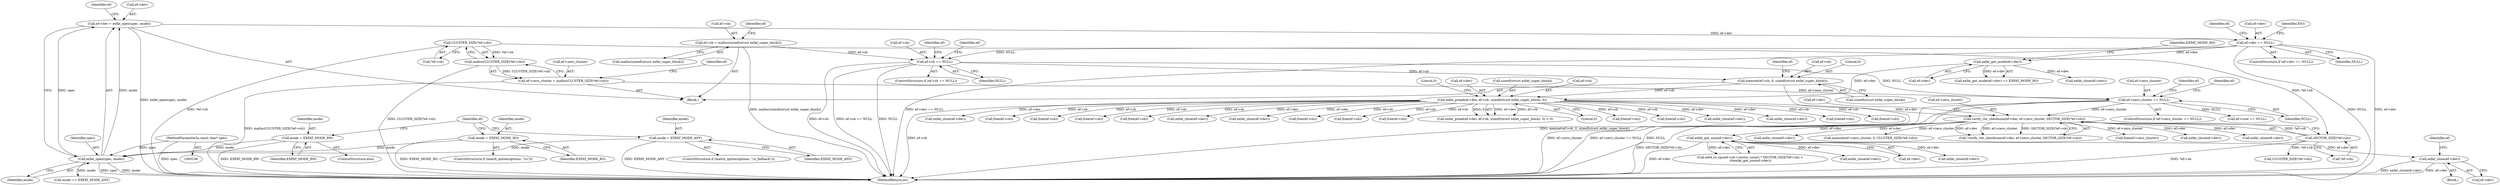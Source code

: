 digraph "0_exfat_2e86ae5f81da11f11673d0546efb525af02b7786@pointer" {
"1000522" [label="(Call,exfat_close(ef->dev))"];
"1000499" [label="(Call,exfat_get_size(ef->dev))"];
"1000364" [label="(Call,verify_vbr_checksum(ef->dev, ef->zero_cluster, SECTOR_SIZE(*ef->sb)))"];
"1000213" [label="(Call,exfat_pread(ef->dev, ef->sb, sizeof(struct exfat_super_block), 0))"];
"1000159" [label="(Call,exfat_get_mode(ef->dev))"];
"1000149" [label="(Call,ef->dev == NULL)"];
"1000141" [label="(Call,ef->dev = exfat_open(spec, mode))"];
"1000145" [label="(Call,exfat_open(spec, mode))"];
"1000108" [label="(MethodParameterIn,const char* spec)"];
"1000138" [label="(Call,mode = EXFAT_MODE_RW)"];
"1000126" [label="(Call,mode = EXFAT_MODE_RO)"];
"1000134" [label="(Call,mode = EXFAT_MODE_ANY)"];
"1000204" [label="(Call,memset(ef->sb, 0, sizeof(struct exfat_super_block)))"];
"1000189" [label="(Call,ef->sb == NULL)"];
"1000181" [label="(Call,ef->sb = malloc(sizeof(struct exfat_super_block)))"];
"1000343" [label="(Call,ef->zero_cluster == NULL)"];
"1000332" [label="(Call,ef->zero_cluster = malloc(CLUSTER_SIZE(*ef->sb)))"];
"1000336" [label="(Call,malloc(CLUSTER_SIZE(*ef->sb)))"];
"1000337" [label="(Call,CLUSTER_SIZE(*ef->sb))"];
"1000371" [label="(Call,SECTOR_SIZE(*ef->sb))"];
"1000309" [label="(Call,exfat_close(ef->dev))"];
"1000146" [label="(Identifier,spec)"];
"1000145" [label="(Call,exfat_open(spec, mode))"];
"1000333" [label="(Call,ef->zero_cluster)"];
"1000332" [label="(Call,ef->zero_cluster = malloc(CLUSTER_SIZE(*ef->sb)))"];
"1000486" [label="(Call,le64_to_cpu(ef->sb->sector_count) * SECTOR_SIZE(*ef->sb) >\n \t\t\texfat_get_size(ef->dev))"];
"1000193" [label="(Identifier,NULL)"];
"1000150" [label="(Call,ef->dev)"];
"1000364" [label="(Call,verify_vbr_checksum(ef->dev, ef->zero_cluster, SECTOR_SIZE(*ef->sb)))"];
"1000163" [label="(Identifier,EXFAT_MODE_RO)"];
"1000166" [label="(Call,mode == EXFAT_MODE_ANY)"];
"1000181" [label="(Call,ef->sb = malloc(sizeof(struct exfat_super_block)))"];
"1000134" [label="(Call,mode = EXFAT_MODE_ANY)"];
"1000190" [label="(Call,ef->sb)"];
"1000159" [label="(Call,exfat_get_mode(ef->dev))"];
"1000343" [label="(Call,ef->zero_cluster == NULL)"];
"1000512" [label="(Call,ef->root == NULL)"];
"1000225" [label="(Call,exfat_close(ef->dev))"];
"1000517" [label="(Block,)"];
"1000694" [label="(Call,exfat_close(ef->dev))"];
"1000254" [label="(Call,free(ef->sb))"];
"1000188" [label="(ControlStructure,if (ef->sb == NULL))"];
"1000158" [label="(Call,exfat_get_mode(ef->dev) == EXFAT_MODE_RO)"];
"1000500" [label="(Call,ef->dev)"];
"1000447" [label="(Call,free(ef->sb))"];
"1000351" [label="(Identifier,ef)"];
"1000213" [label="(Call,exfat_pread(ef->dev, ef->sb, sizeof(struct exfat_super_block), 0))"];
"1000215" [label="(Identifier,ef)"];
"1000205" [label="(Call,ef->sb)"];
"1000139" [label="(Identifier,mode)"];
"1000499" [label="(Call,exfat_get_size(ef->dev))"];
"1000336" [label="(Call,malloc(CLUSTER_SIZE(*ef->sb)))"];
"1000347" [label="(Identifier,NULL)"];
"1000130" [label="(ControlStructure,if (match_option(options, \"ro_fallback\")))"];
"1000283" [label="(Call,free(ef->sb))"];
"1000212" [label="(Call,exfat_pread(ef->dev, ef->sb, sizeof(struct exfat_super_block), 0) < 0)"];
"1000189" [label="(Call,ef->sb == NULL)"];
"1000222" [label="(Literal,0)"];
"1000526" [label="(Call,free(ef->sb))"];
"1000206" [label="(Identifier,ef)"];
"1000338" [label="(Call,*ef->sb)"];
"1000147" [label="(Identifier,mode)"];
"1000528" [label="(Identifier,ef)"];
"1000138" [label="(Call,mode = EXFAT_MODE_RW)"];
"1000108" [label="(MethodParameterIn,const char* spec)"];
"1000229" [label="(Call,free(ef->sb))"];
"1000223" [label="(Literal,0)"];
"1000363" [label="(Call,!verify_vbr_checksum(ef->dev, ef->zero_cluster, SECTOR_SIZE(*ef->sb)))"];
"1000349" [label="(Call,exfat_close(ef->dev))"];
"1000153" [label="(Identifier,NULL)"];
"1000377" [label="(Call,free(ef->zero_cluster))"];
"1000156" [label="(Identifier,EIO)"];
"1000110" [label="(Block,)"];
"1000371" [label="(Call,SECTOR_SIZE(*ef->sb))"];
"1000368" [label="(Call,ef->zero_cluster)"];
"1000182" [label="(Call,ef->sb)"];
"1000427" [label="(Call,exfat_close(ef->dev))"];
"1000344" [label="(Call,ef->zero_cluster)"];
"1000140" [label="(Identifier,EXFAT_MODE_RW)"];
"1000185" [label="(Call,malloc(sizeof(struct exfat_super_block)))"];
"1000209" [label="(Call,sizeof(struct exfat_super_block))"];
"1000372" [label="(Call,*ef->sb)"];
"1000161" [label="(Identifier,ef)"];
"1000137" [label="(ControlStructure,else)"];
"1000342" [label="(ControlStructure,if (ef->zero_cluster == NULL))"];
"1000122" [label="(ControlStructure,if (match_option(options, \"ro\")))"];
"1000204" [label="(Call,memset(ef->sb, 0, sizeof(struct exfat_super_block)))"];
"1000136" [label="(Identifier,EXFAT_MODE_ANY)"];
"1000143" [label="(Identifier,ef)"];
"1000381" [label="(Call,exfat_close(ef->dev))"];
"1000522" [label="(Call,exfat_close(ef->dev))"];
"1000214" [label="(Call,ef->dev)"];
"1000195" [label="(Call,exfat_close(ef->dev))"];
"1000208" [label="(Literal,0)"];
"1000128" [label="(Identifier,EXFAT_MODE_RO)"];
"1000397" [label="(Call,CLUSTER_SIZE(*ef->sb))"];
"1000191" [label="(Identifier,ef)"];
"1000365" [label="(Call,ef->dev)"];
"1000149" [label="(Call,ef->dev == NULL)"];
"1000151" [label="(Identifier,ef)"];
"1000272" [label="(Call,exfat_close(ef->dev))"];
"1000141" [label="(Call,ef->dev = exfat_open(spec, mode))"];
"1000523" [label="(Call,ef->dev)"];
"1000366" [label="(Identifier,ef)"];
"1000160" [label="(Call,ef->dev)"];
"1000698" [label="(Call,free(ef->sb))"];
"1000142" [label="(Call,ef->dev)"];
"1000353" [label="(Call,free(ef->sb))"];
"1000705" [label="(MethodReturn,int)"];
"1000467" [label="(Call,exfat_close(ef->dev))"];
"1000197" [label="(Identifier,ef)"];
"1000250" [label="(Call,exfat_close(ef->dev))"];
"1000385" [label="(Call,free(ef->sb))"];
"1000611" [label="(Call,free(ef->sb))"];
"1000126" [label="(Call,mode = EXFAT_MODE_RO)"];
"1000325" [label="(Call,free(ef->sb))"];
"1000127" [label="(Identifier,mode)"];
"1000148" [label="(ControlStructure,if (ef->dev == NULL))"];
"1000478" [label="(Call,free(ef->sb))"];
"1000135" [label="(Identifier,mode)"];
"1000220" [label="(Call,sizeof(struct exfat_super_block))"];
"1000337" [label="(Call,CLUSTER_SIZE(*ef->sb))"];
"1000607" [label="(Call,exfat_close(ef->dev))"];
"1000345" [label="(Identifier,ef)"];
"1000392" [label="(Call,memset(ef->zero_cluster, 0, CLUSTER_SIZE(*ef->sb)))"];
"1000217" [label="(Call,ef->sb)"];
"1000522" -> "1000517"  [label="AST: "];
"1000522" -> "1000523"  [label="CFG: "];
"1000523" -> "1000522"  [label="AST: "];
"1000528" -> "1000522"  [label="CFG: "];
"1000522" -> "1000705"  [label="DDG: exfat_close(ef->dev)"];
"1000522" -> "1000705"  [label="DDG: ef->dev"];
"1000499" -> "1000522"  [label="DDG: ef->dev"];
"1000499" -> "1000486"  [label="AST: "];
"1000499" -> "1000500"  [label="CFG: "];
"1000500" -> "1000499"  [label="AST: "];
"1000486" -> "1000499"  [label="CFG: "];
"1000499" -> "1000705"  [label="DDG: ef->dev"];
"1000499" -> "1000486"  [label="DDG: ef->dev"];
"1000364" -> "1000499"  [label="DDG: ef->dev"];
"1000499" -> "1000607"  [label="DDG: ef->dev"];
"1000499" -> "1000694"  [label="DDG: ef->dev"];
"1000364" -> "1000363"  [label="AST: "];
"1000364" -> "1000371"  [label="CFG: "];
"1000365" -> "1000364"  [label="AST: "];
"1000368" -> "1000364"  [label="AST: "];
"1000371" -> "1000364"  [label="AST: "];
"1000363" -> "1000364"  [label="CFG: "];
"1000364" -> "1000705"  [label="DDG: SECTOR_SIZE(*ef->sb)"];
"1000364" -> "1000363"  [label="DDG: ef->dev"];
"1000364" -> "1000363"  [label="DDG: ef->zero_cluster"];
"1000364" -> "1000363"  [label="DDG: SECTOR_SIZE(*ef->sb)"];
"1000213" -> "1000364"  [label="DDG: ef->dev"];
"1000343" -> "1000364"  [label="DDG: ef->zero_cluster"];
"1000371" -> "1000364"  [label="DDG: *ef->sb"];
"1000364" -> "1000377"  [label="DDG: ef->zero_cluster"];
"1000364" -> "1000381"  [label="DDG: ef->dev"];
"1000364" -> "1000392"  [label="DDG: ef->zero_cluster"];
"1000364" -> "1000427"  [label="DDG: ef->dev"];
"1000364" -> "1000467"  [label="DDG: ef->dev"];
"1000213" -> "1000212"  [label="AST: "];
"1000213" -> "1000222"  [label="CFG: "];
"1000214" -> "1000213"  [label="AST: "];
"1000217" -> "1000213"  [label="AST: "];
"1000220" -> "1000213"  [label="AST: "];
"1000222" -> "1000213"  [label="AST: "];
"1000223" -> "1000213"  [label="CFG: "];
"1000213" -> "1000705"  [label="DDG: ef->sb"];
"1000213" -> "1000212"  [label="DDG: ef->dev"];
"1000213" -> "1000212"  [label="DDG: ef->sb"];
"1000213" -> "1000212"  [label="DDG: 0"];
"1000159" -> "1000213"  [label="DDG: ef->dev"];
"1000204" -> "1000213"  [label="DDG: ef->sb"];
"1000213" -> "1000225"  [label="DDG: ef->dev"];
"1000213" -> "1000229"  [label="DDG: ef->sb"];
"1000213" -> "1000250"  [label="DDG: ef->dev"];
"1000213" -> "1000254"  [label="DDG: ef->sb"];
"1000213" -> "1000272"  [label="DDG: ef->dev"];
"1000213" -> "1000283"  [label="DDG: ef->sb"];
"1000213" -> "1000309"  [label="DDG: ef->dev"];
"1000213" -> "1000325"  [label="DDG: ef->sb"];
"1000213" -> "1000349"  [label="DDG: ef->dev"];
"1000213" -> "1000353"  [label="DDG: ef->sb"];
"1000213" -> "1000385"  [label="DDG: ef->sb"];
"1000213" -> "1000447"  [label="DDG: ef->sb"];
"1000213" -> "1000478"  [label="DDG: ef->sb"];
"1000213" -> "1000526"  [label="DDG: ef->sb"];
"1000213" -> "1000611"  [label="DDG: ef->sb"];
"1000213" -> "1000698"  [label="DDG: ef->sb"];
"1000159" -> "1000158"  [label="AST: "];
"1000159" -> "1000160"  [label="CFG: "];
"1000160" -> "1000159"  [label="AST: "];
"1000163" -> "1000159"  [label="CFG: "];
"1000159" -> "1000158"  [label="DDG: ef->dev"];
"1000149" -> "1000159"  [label="DDG: ef->dev"];
"1000159" -> "1000195"  [label="DDG: ef->dev"];
"1000149" -> "1000148"  [label="AST: "];
"1000149" -> "1000153"  [label="CFG: "];
"1000150" -> "1000149"  [label="AST: "];
"1000153" -> "1000149"  [label="AST: "];
"1000156" -> "1000149"  [label="CFG: "];
"1000161" -> "1000149"  [label="CFG: "];
"1000149" -> "1000705"  [label="DDG: ef->dev == NULL"];
"1000149" -> "1000705"  [label="DDG: NULL"];
"1000149" -> "1000705"  [label="DDG: ef->dev"];
"1000141" -> "1000149"  [label="DDG: ef->dev"];
"1000149" -> "1000189"  [label="DDG: NULL"];
"1000141" -> "1000110"  [label="AST: "];
"1000141" -> "1000145"  [label="CFG: "];
"1000142" -> "1000141"  [label="AST: "];
"1000145" -> "1000141"  [label="AST: "];
"1000151" -> "1000141"  [label="CFG: "];
"1000141" -> "1000705"  [label="DDG: exfat_open(spec, mode)"];
"1000145" -> "1000141"  [label="DDG: spec"];
"1000145" -> "1000141"  [label="DDG: mode"];
"1000145" -> "1000147"  [label="CFG: "];
"1000146" -> "1000145"  [label="AST: "];
"1000147" -> "1000145"  [label="AST: "];
"1000145" -> "1000705"  [label="DDG: spec"];
"1000145" -> "1000705"  [label="DDG: mode"];
"1000108" -> "1000145"  [label="DDG: spec"];
"1000138" -> "1000145"  [label="DDG: mode"];
"1000126" -> "1000145"  [label="DDG: mode"];
"1000134" -> "1000145"  [label="DDG: mode"];
"1000145" -> "1000166"  [label="DDG: mode"];
"1000108" -> "1000106"  [label="AST: "];
"1000108" -> "1000705"  [label="DDG: spec"];
"1000138" -> "1000137"  [label="AST: "];
"1000138" -> "1000140"  [label="CFG: "];
"1000139" -> "1000138"  [label="AST: "];
"1000140" -> "1000138"  [label="AST: "];
"1000143" -> "1000138"  [label="CFG: "];
"1000138" -> "1000705"  [label="DDG: EXFAT_MODE_RW"];
"1000126" -> "1000122"  [label="AST: "];
"1000126" -> "1000128"  [label="CFG: "];
"1000127" -> "1000126"  [label="AST: "];
"1000128" -> "1000126"  [label="AST: "];
"1000143" -> "1000126"  [label="CFG: "];
"1000126" -> "1000705"  [label="DDG: EXFAT_MODE_RO"];
"1000134" -> "1000130"  [label="AST: "];
"1000134" -> "1000136"  [label="CFG: "];
"1000135" -> "1000134"  [label="AST: "];
"1000136" -> "1000134"  [label="AST: "];
"1000143" -> "1000134"  [label="CFG: "];
"1000134" -> "1000705"  [label="DDG: EXFAT_MODE_ANY"];
"1000204" -> "1000110"  [label="AST: "];
"1000204" -> "1000209"  [label="CFG: "];
"1000205" -> "1000204"  [label="AST: "];
"1000208" -> "1000204"  [label="AST: "];
"1000209" -> "1000204"  [label="AST: "];
"1000215" -> "1000204"  [label="CFG: "];
"1000204" -> "1000705"  [label="DDG: memset(ef->sb, 0, sizeof(struct exfat_super_block))"];
"1000189" -> "1000204"  [label="DDG: ef->sb"];
"1000189" -> "1000188"  [label="AST: "];
"1000189" -> "1000193"  [label="CFG: "];
"1000190" -> "1000189"  [label="AST: "];
"1000193" -> "1000189"  [label="AST: "];
"1000197" -> "1000189"  [label="CFG: "];
"1000206" -> "1000189"  [label="CFG: "];
"1000189" -> "1000705"  [label="DDG: ef->sb"];
"1000189" -> "1000705"  [label="DDG: ef->sb == NULL"];
"1000189" -> "1000705"  [label="DDG: NULL"];
"1000181" -> "1000189"  [label="DDG: ef->sb"];
"1000189" -> "1000343"  [label="DDG: NULL"];
"1000181" -> "1000110"  [label="AST: "];
"1000181" -> "1000185"  [label="CFG: "];
"1000182" -> "1000181"  [label="AST: "];
"1000185" -> "1000181"  [label="AST: "];
"1000191" -> "1000181"  [label="CFG: "];
"1000181" -> "1000705"  [label="DDG: malloc(sizeof(struct exfat_super_block))"];
"1000343" -> "1000342"  [label="AST: "];
"1000343" -> "1000347"  [label="CFG: "];
"1000344" -> "1000343"  [label="AST: "];
"1000347" -> "1000343"  [label="AST: "];
"1000351" -> "1000343"  [label="CFG: "];
"1000366" -> "1000343"  [label="CFG: "];
"1000343" -> "1000705"  [label="DDG: ef->zero_cluster"];
"1000343" -> "1000705"  [label="DDG: ef->zero_cluster == NULL"];
"1000343" -> "1000705"  [label="DDG: NULL"];
"1000332" -> "1000343"  [label="DDG: ef->zero_cluster"];
"1000343" -> "1000512"  [label="DDG: NULL"];
"1000332" -> "1000110"  [label="AST: "];
"1000332" -> "1000336"  [label="CFG: "];
"1000333" -> "1000332"  [label="AST: "];
"1000336" -> "1000332"  [label="AST: "];
"1000345" -> "1000332"  [label="CFG: "];
"1000332" -> "1000705"  [label="DDG: malloc(CLUSTER_SIZE(*ef->sb))"];
"1000336" -> "1000332"  [label="DDG: CLUSTER_SIZE(*ef->sb)"];
"1000336" -> "1000337"  [label="CFG: "];
"1000337" -> "1000336"  [label="AST: "];
"1000336" -> "1000705"  [label="DDG: CLUSTER_SIZE(*ef->sb)"];
"1000337" -> "1000336"  [label="DDG: *ef->sb"];
"1000337" -> "1000338"  [label="CFG: "];
"1000338" -> "1000337"  [label="AST: "];
"1000337" -> "1000705"  [label="DDG: *ef->sb"];
"1000337" -> "1000371"  [label="DDG: *ef->sb"];
"1000371" -> "1000372"  [label="CFG: "];
"1000372" -> "1000371"  [label="AST: "];
"1000371" -> "1000705"  [label="DDG: *ef->sb"];
"1000371" -> "1000397"  [label="DDG: *ef->sb"];
}
